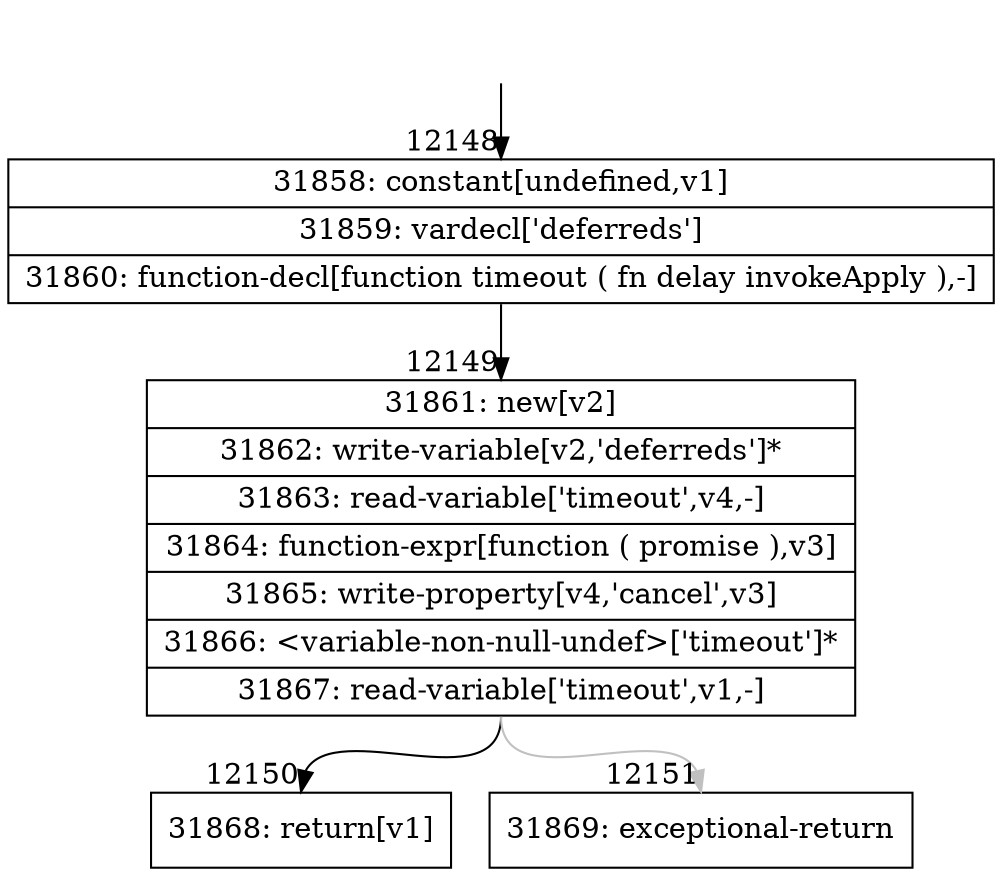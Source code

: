 digraph {
rankdir="TD"
BB_entry942[shape=none,label=""];
BB_entry942 -> BB12148 [tailport=s, headport=n, headlabel="    12148"]
BB12148 [shape=record label="{31858: constant[undefined,v1]|31859: vardecl['deferreds']|31860: function-decl[function timeout ( fn delay invokeApply ),-]}" ] 
BB12148 -> BB12149 [tailport=s, headport=n, headlabel="      12149"]
BB12149 [shape=record label="{31861: new[v2]|31862: write-variable[v2,'deferreds']*|31863: read-variable['timeout',v4,-]|31864: function-expr[function ( promise ),v3]|31865: write-property[v4,'cancel',v3]|31866: \<variable-non-null-undef\>['timeout']*|31867: read-variable['timeout',v1,-]}" ] 
BB12149 -> BB12150 [tailport=s, headport=n, headlabel="      12150"]
BB12149 -> BB12151 [tailport=s, headport=n, color=gray, headlabel="      12151"]
BB12150 [shape=record label="{31868: return[v1]}" ] 
BB12151 [shape=record label="{31869: exceptional-return}" ] 
//#$~ 17751
}
